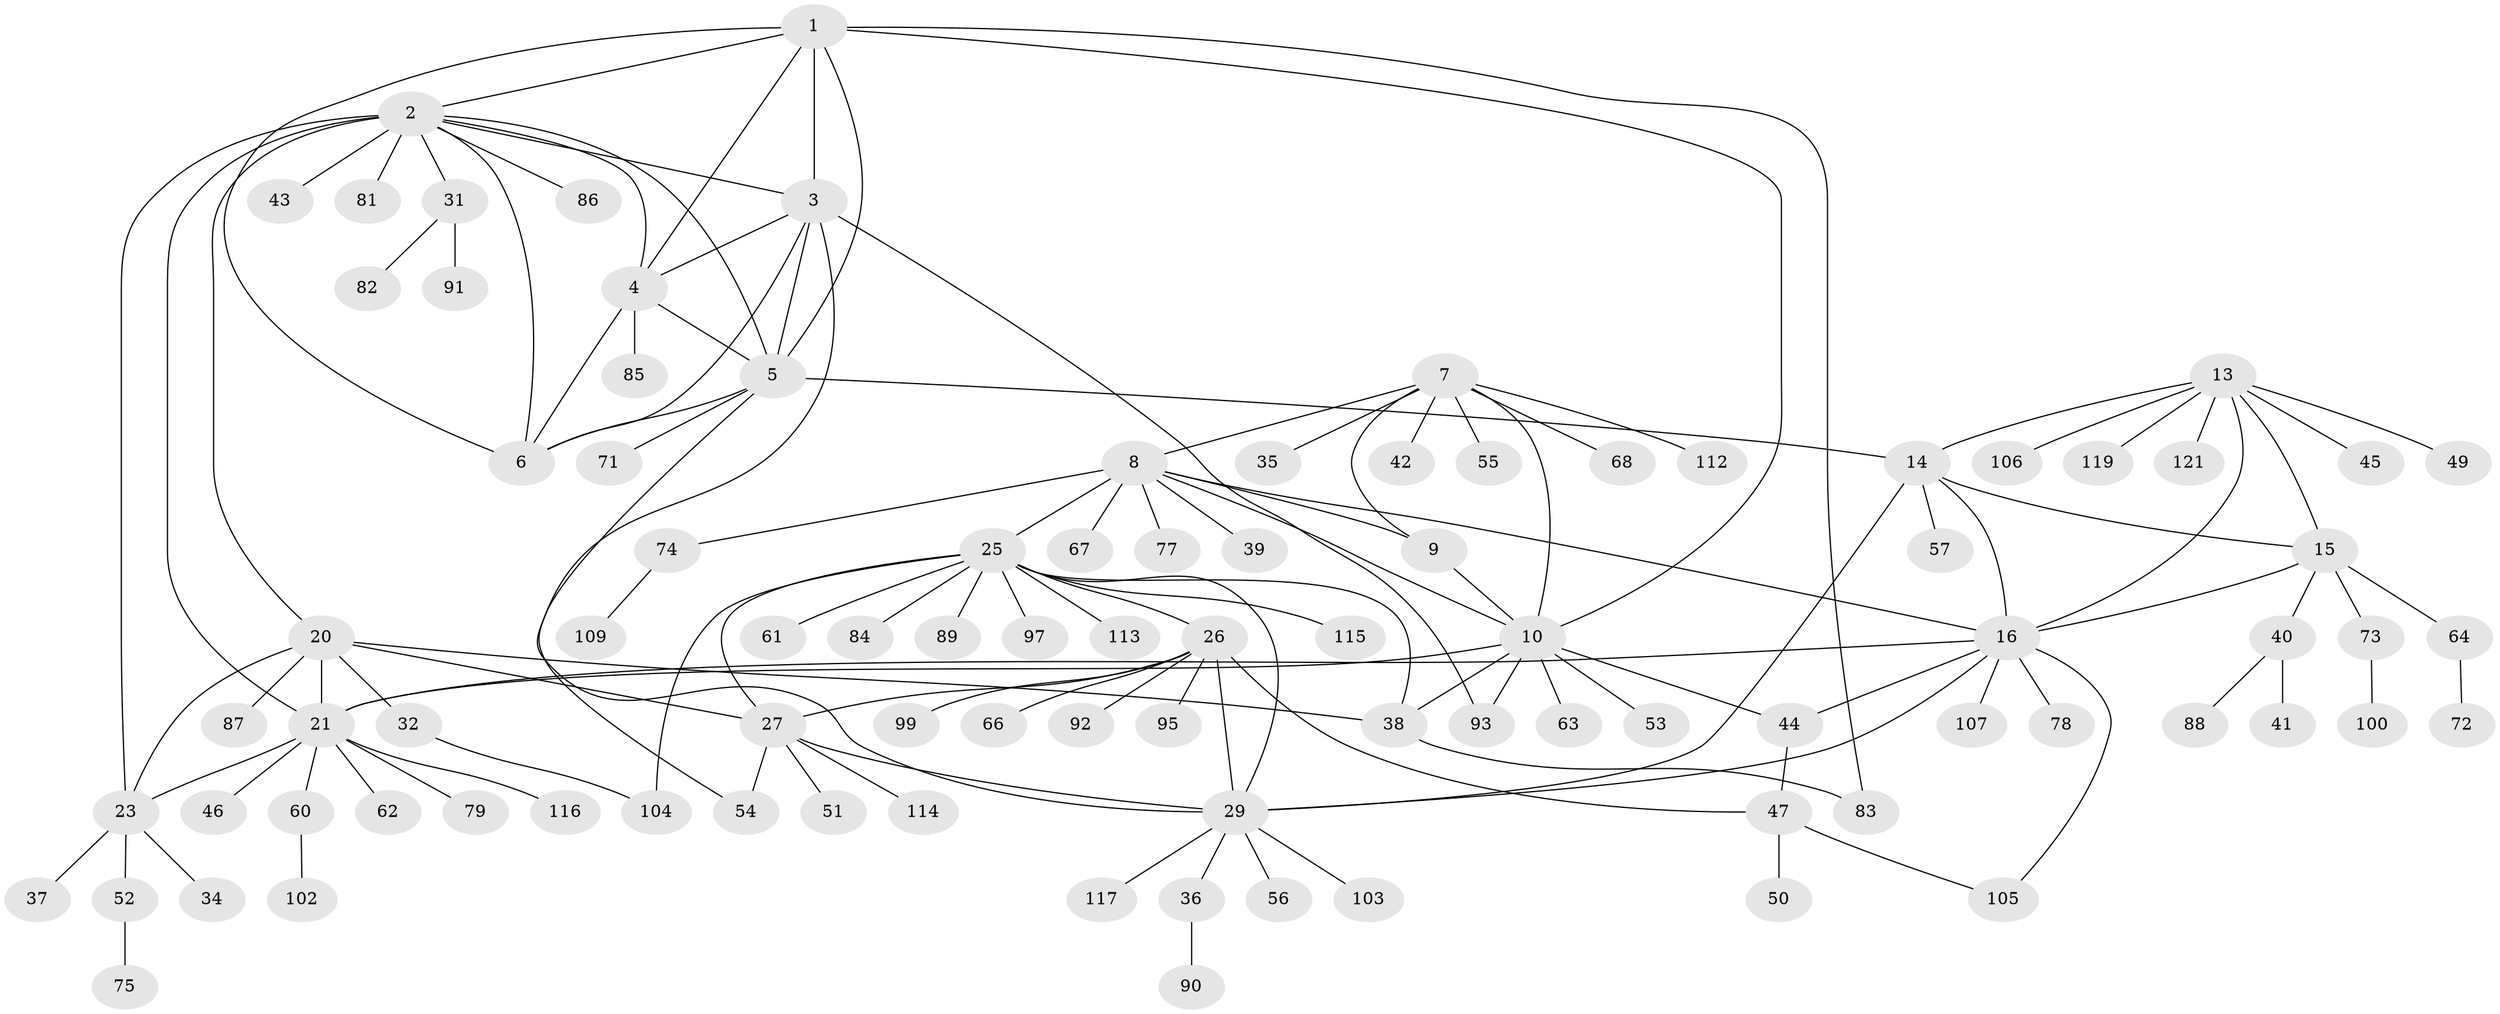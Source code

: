// Generated by graph-tools (version 1.1) at 2025/24/03/03/25 07:24:16]
// undirected, 94 vertices, 131 edges
graph export_dot {
graph [start="1"]
  node [color=gray90,style=filled];
  1 [super="+33"];
  2 [super="+19"];
  3 [super="+59"];
  4;
  5;
  6 [super="+122"];
  7 [super="+48"];
  8 [super="+12"];
  9;
  10 [super="+11"];
  13 [super="+58"];
  14 [super="+18"];
  15;
  16 [super="+17"];
  20 [super="+24"];
  21 [super="+22"];
  23 [super="+108"];
  25 [super="+70"];
  26 [super="+30"];
  27 [super="+28"];
  29 [super="+120"];
  31 [super="+94"];
  32;
  34;
  35;
  36 [super="+98"];
  37;
  38 [super="+110"];
  39;
  40;
  41;
  42;
  43;
  44;
  45 [super="+76"];
  46;
  47 [super="+96"];
  49;
  50;
  51;
  52;
  53 [super="+80"];
  54 [super="+69"];
  55;
  56;
  57 [super="+101"];
  60 [super="+111"];
  61;
  62;
  63 [super="+65"];
  64;
  66;
  67;
  68;
  71;
  72;
  73;
  74;
  75;
  77;
  78;
  79;
  81;
  82;
  83;
  84;
  85;
  86;
  87;
  88;
  89;
  90;
  91;
  92;
  93;
  95;
  97;
  99;
  100;
  102;
  103;
  104;
  105;
  106;
  107;
  109;
  112 [super="+118"];
  113;
  114;
  115;
  116;
  117;
  119;
  121;
  1 -- 2;
  1 -- 3;
  1 -- 4;
  1 -- 5;
  1 -- 6;
  1 -- 83;
  1 -- 10;
  2 -- 3;
  2 -- 4;
  2 -- 5;
  2 -- 6;
  2 -- 31;
  2 -- 43;
  2 -- 81;
  2 -- 20 [weight=2];
  2 -- 21 [weight=2];
  2 -- 86;
  2 -- 23;
  3 -- 4;
  3 -- 5;
  3 -- 6;
  3 -- 54;
  3 -- 93;
  4 -- 5;
  4 -- 6;
  4 -- 85;
  5 -- 6;
  5 -- 14;
  5 -- 29;
  5 -- 71;
  7 -- 8 [weight=2];
  7 -- 9;
  7 -- 10 [weight=2];
  7 -- 35;
  7 -- 42;
  7 -- 68;
  7 -- 112;
  7 -- 55;
  8 -- 9 [weight=2];
  8 -- 10 [weight=4];
  8 -- 16;
  8 -- 39;
  8 -- 67;
  8 -- 74;
  8 -- 77;
  8 -- 25;
  9 -- 10 [weight=2];
  10 -- 38;
  10 -- 44;
  10 -- 53;
  10 -- 63;
  10 -- 21;
  10 -- 93;
  13 -- 14 [weight=2];
  13 -- 15;
  13 -- 16 [weight=2];
  13 -- 45;
  13 -- 49;
  13 -- 106;
  13 -- 119;
  13 -- 121;
  14 -- 15 [weight=2];
  14 -- 16 [weight=4];
  14 -- 29;
  14 -- 57;
  15 -- 16 [weight=2];
  15 -- 40;
  15 -- 64;
  15 -- 73;
  16 -- 21;
  16 -- 29;
  16 -- 44;
  16 -- 78;
  16 -- 105;
  16 -- 107;
  20 -- 21 [weight=4];
  20 -- 23 [weight=2];
  20 -- 27;
  20 -- 32;
  20 -- 87;
  20 -- 38;
  21 -- 23 [weight=2];
  21 -- 60;
  21 -- 62;
  21 -- 79;
  21 -- 116;
  21 -- 46;
  23 -- 34;
  23 -- 37;
  23 -- 52;
  25 -- 26 [weight=2];
  25 -- 27 [weight=2];
  25 -- 29;
  25 -- 38;
  25 -- 61;
  25 -- 84;
  25 -- 89;
  25 -- 97;
  25 -- 104;
  25 -- 113;
  25 -- 115;
  26 -- 27 [weight=4];
  26 -- 29 [weight=2];
  26 -- 66;
  26 -- 99;
  26 -- 47;
  26 -- 92;
  26 -- 95;
  27 -- 29 [weight=2];
  27 -- 54;
  27 -- 114;
  27 -- 51;
  29 -- 36;
  29 -- 56;
  29 -- 103;
  29 -- 117;
  31 -- 82;
  31 -- 91;
  32 -- 104;
  36 -- 90;
  38 -- 83;
  40 -- 41;
  40 -- 88;
  44 -- 47 [weight=2];
  47 -- 50;
  47 -- 105;
  52 -- 75;
  60 -- 102;
  64 -- 72;
  73 -- 100;
  74 -- 109;
}
